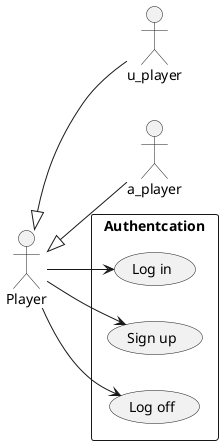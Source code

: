 @startuml use_case_account
' !pragma layout smetana
left to right direction
:Player: as player

rectangle "Authentcation" as account {
    usecase "Log in" as log_in
    usecase "Sign up" as sign_up
    usecase "Log off" as log_out
}

player <|-- u_player
player <|-- a_player

player --> log_in
player --> sign_up
player --> log_out
@enduml
